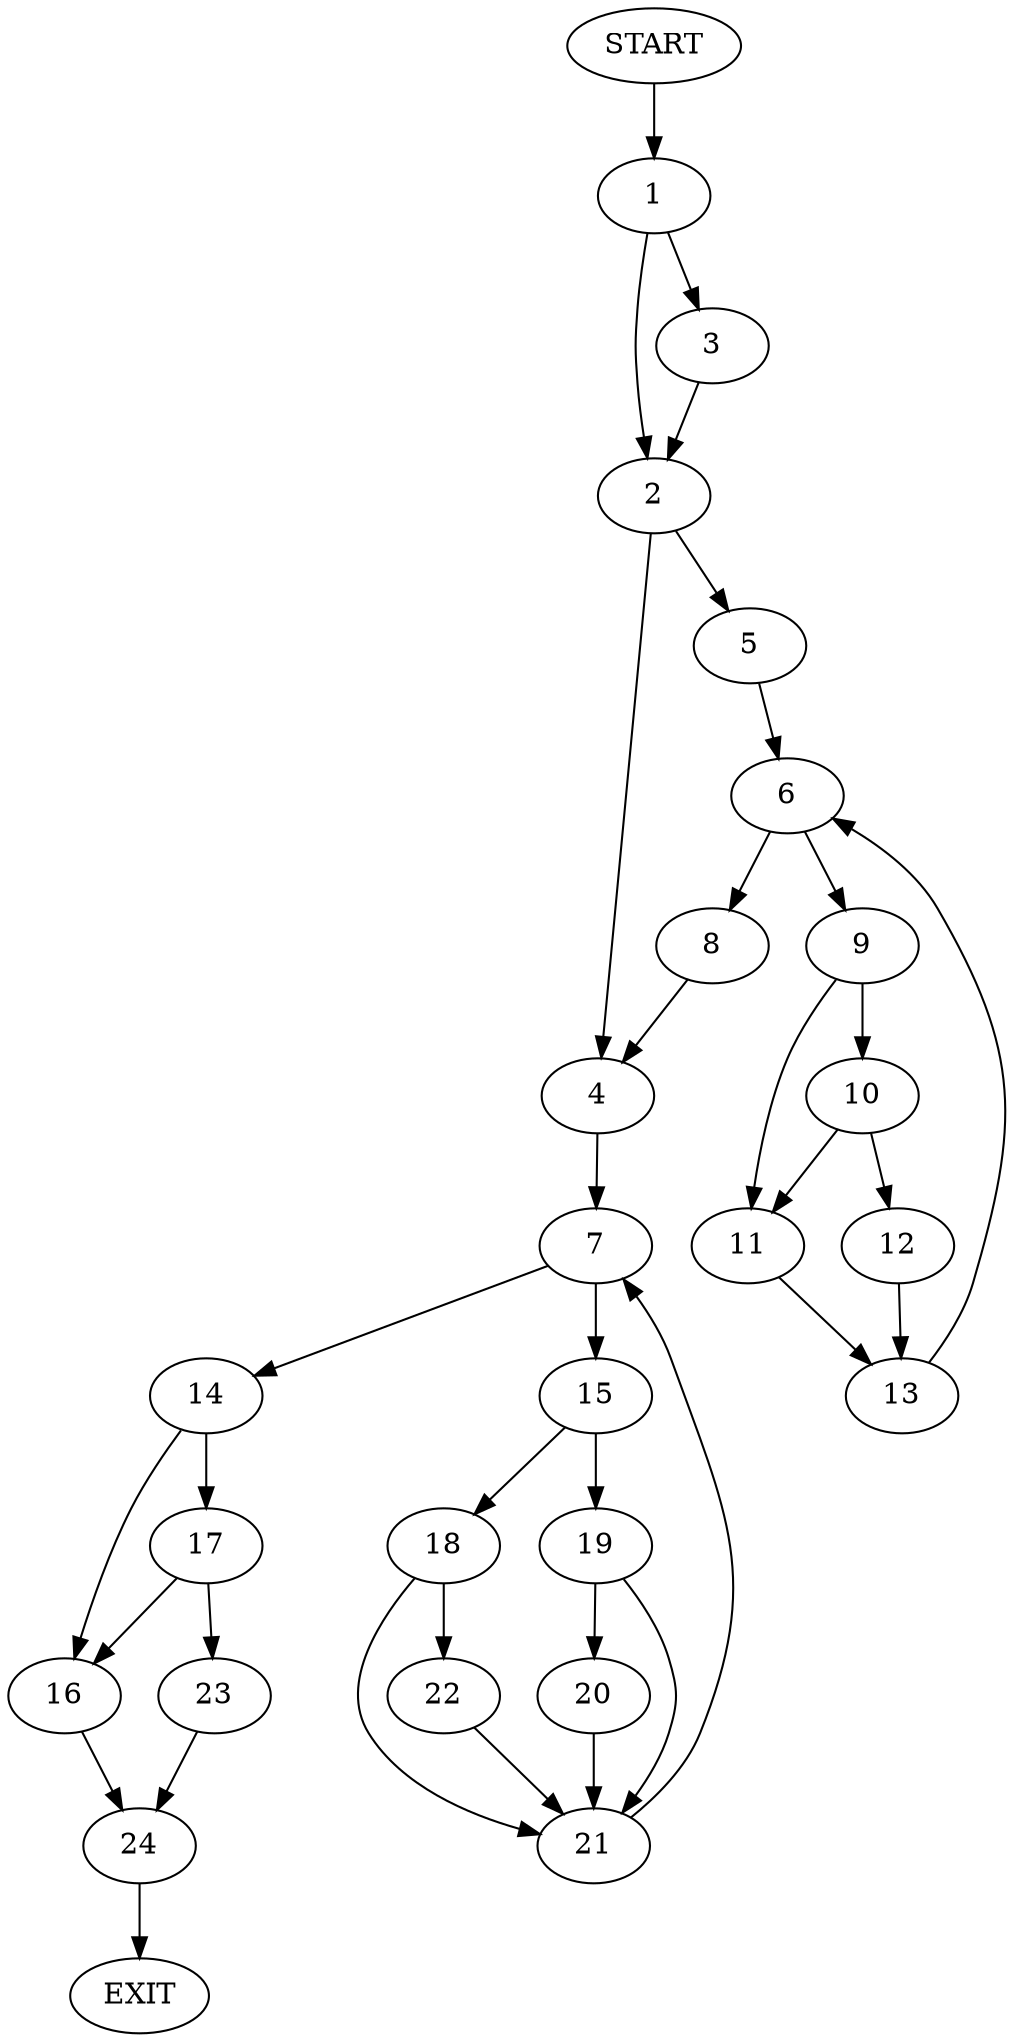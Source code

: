 digraph {
0 [label="START"]
25 [label="EXIT"]
0 -> 1
1 -> 2
1 -> 3
3 -> 2
2 -> 4
2 -> 5
5 -> 6
4 -> 7
6 -> 8
6 -> 9
9 -> 10
9 -> 11
8 -> 4
10 -> 12
10 -> 11
11 -> 13
12 -> 13
13 -> 6
7 -> 14
7 -> 15
14 -> 16
14 -> 17
15 -> 18
15 -> 19
19 -> 20
19 -> 21
18 -> 22
18 -> 21
20 -> 21
21 -> 7
22 -> 21
17 -> 23
17 -> 16
16 -> 24
23 -> 24
24 -> 25
}
